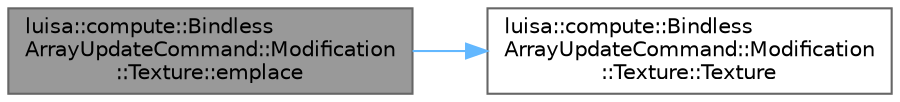 digraph "luisa::compute::BindlessArrayUpdateCommand::Modification::Texture::emplace"
{
 // LATEX_PDF_SIZE
  bgcolor="transparent";
  edge [fontname=Helvetica,fontsize=10,labelfontname=Helvetica,labelfontsize=10];
  node [fontname=Helvetica,fontsize=10,shape=box,height=0.2,width=0.4];
  rankdir="LR";
  Node1 [id="Node000001",label="luisa::compute::Bindless\lArrayUpdateCommand::Modification\l::Texture::emplace",height=0.2,width=0.4,color="gray40", fillcolor="grey60", style="filled", fontcolor="black",tooltip=" "];
  Node1 -> Node2 [id="edge1_Node000001_Node000002",color="steelblue1",style="solid",tooltip=" "];
  Node2 [id="Node000002",label="luisa::compute::Bindless\lArrayUpdateCommand::Modification\l::Texture::Texture",height=0.2,width=0.4,color="grey40", fillcolor="white", style="filled",URL="$structluisa_1_1compute_1_1_bindless_array_update_command_1_1_modification_1_1_texture.html#a8540bc097c9909c51437fd97e77211e4",tooltip=" "];
}
